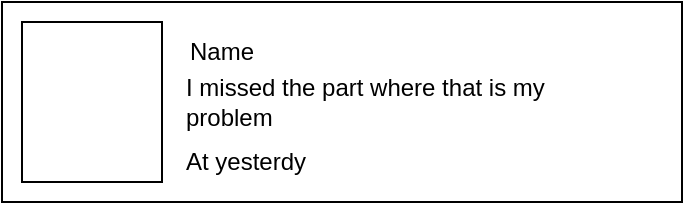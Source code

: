 <mxfile>
    <diagram id="NAVzlvAV1tBOPW7bcACB" name="Page-1">
        <mxGraphModel dx="362" dy="531" grid="1" gridSize="10" guides="1" tooltips="1" connect="1" arrows="1" fold="1" page="1" pageScale="1" pageWidth="850" pageHeight="1100" math="0" shadow="0">
            <root>
                <mxCell id="0"/>
                <mxCell id="1" parent="0"/>
                <mxCell id="2" value="" style="whiteSpace=wrap;html=1;" vertex="1" parent="1">
                    <mxGeometry x="80" y="250" width="340" height="100" as="geometry"/>
                </mxCell>
                <mxCell id="4" value="" style="whiteSpace=wrap;html=1;" vertex="1" parent="1">
                    <mxGeometry x="90" y="260" width="70" height="80" as="geometry"/>
                </mxCell>
                <mxCell id="5" value="Name" style="text;strokeColor=none;align=center;fillColor=none;html=1;verticalAlign=middle;whiteSpace=wrap;rounded=0;" vertex="1" parent="1">
                    <mxGeometry x="160" y="260" width="60" height="30" as="geometry"/>
                </mxCell>
                <mxCell id="6" value="I missed the part where that is my problem" style="text;strokeColor=none;align=left;fillColor=none;html=1;verticalAlign=middle;whiteSpace=wrap;rounded=0;" vertex="1" parent="1">
                    <mxGeometry x="170" y="285" width="210" height="30" as="geometry"/>
                </mxCell>
                <mxCell id="7" value="At yesterdy" style="text;strokeColor=none;align=left;fillColor=none;html=1;verticalAlign=middle;whiteSpace=wrap;rounded=0;" vertex="1" parent="1">
                    <mxGeometry x="170" y="315" width="140" height="30" as="geometry"/>
                </mxCell>
            </root>
        </mxGraphModel>
    </diagram>
</mxfile>